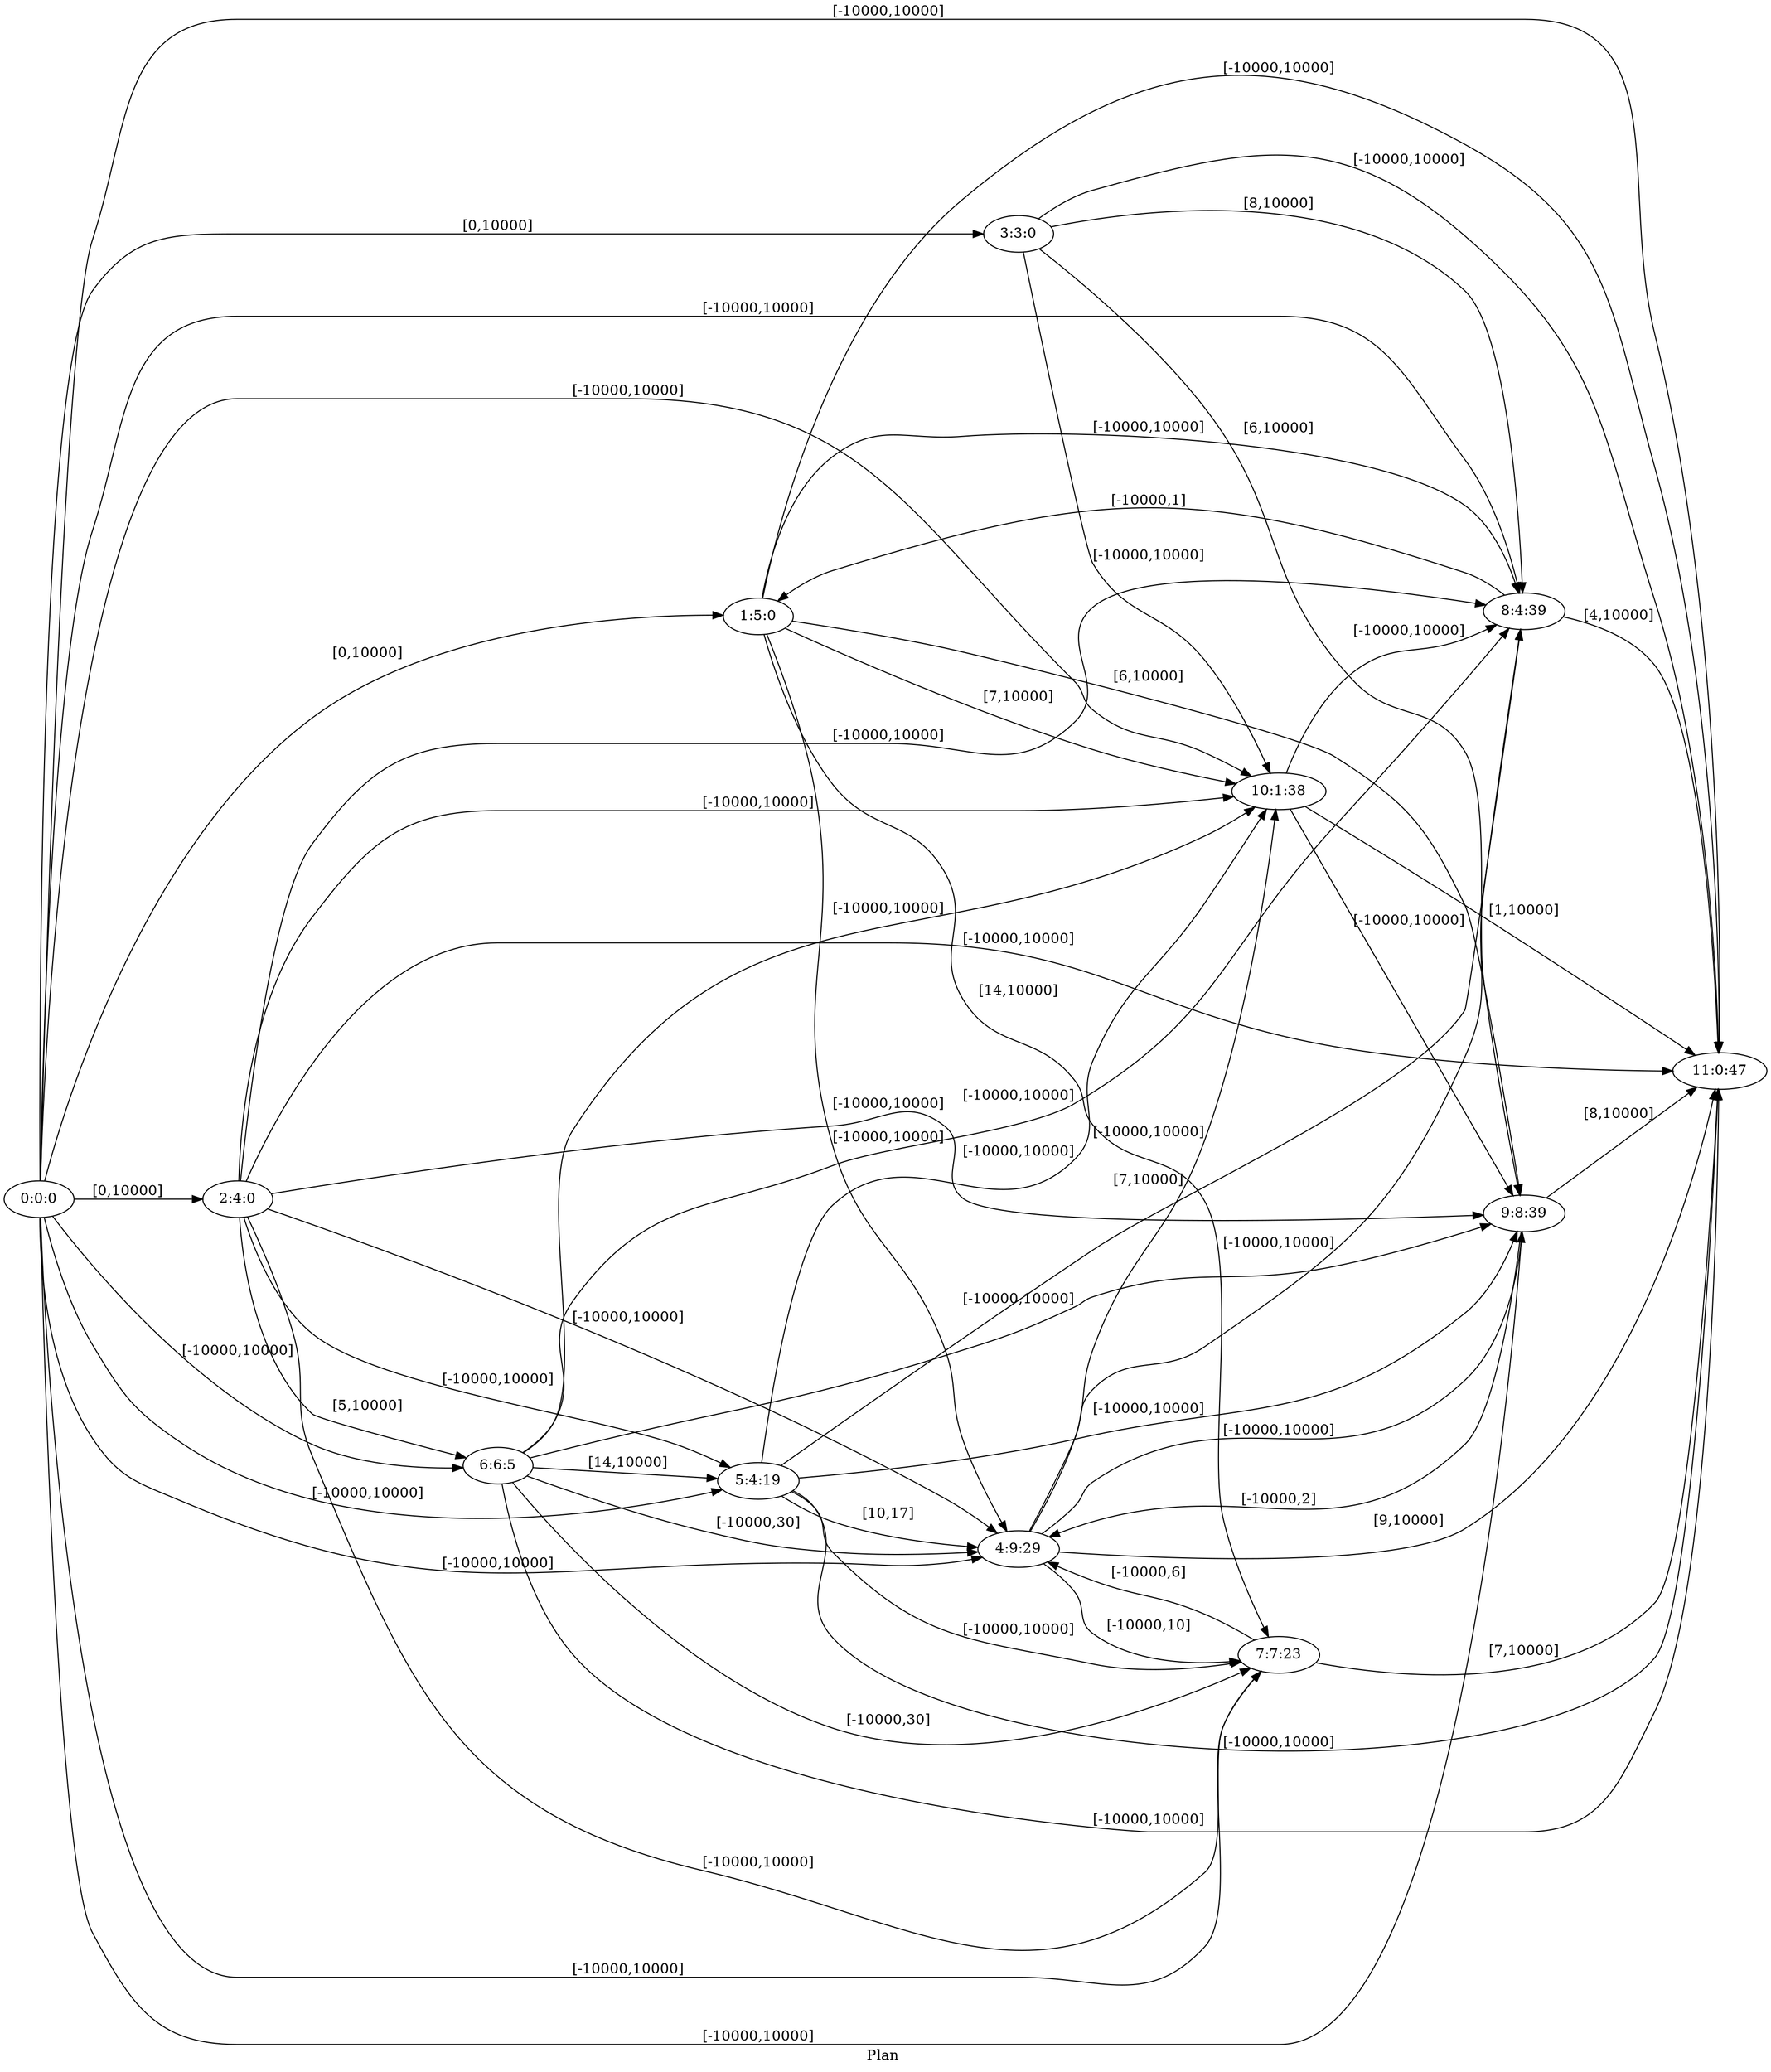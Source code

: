 digraph G {
 rankdir = LR;
 nodesep = .45; 
 size = 30;
label="Plan ";
 fldt = 0.796757;
"0:0:0"->"1:5:0"[ label = "[0,10000]"];
"0:0:0"->"2:4:0"[ label = "[0,10000]"];
"0:0:0"->"3:3:0"[ label = "[0,10000]"];
"0:0:0"->"4:9:29"[ label = "[-10000,10000]"];
"0:0:0"->"5:4:19"[ label = "[-10000,10000]"];
"0:0:0"->"6:6:5"[ label = "[-10000,10000]"];
"0:0:0"->"7:7:23"[ label = "[-10000,10000]"];
"0:0:0"->"8:4:39"[ label = "[-10000,10000]"];
"0:0:0"->"9:8:39"[ label = "[-10000,10000]"];
"0:0:0"->"10:1:38"[ label = "[-10000,10000]"];
"0:0:0"->"11:0:47"[ label = "[-10000,10000]"];
"1:5:0"->"4:9:29"[ label = "[-10000,10000]"];
"1:5:0"->"7:7:23"[ label = "[14,10000]"];
"1:5:0"->"8:4:39"[ label = "[-10000,10000]"];
"1:5:0"->"9:8:39"[ label = "[6,10000]"];
"1:5:0"->"10:1:38"[ label = "[7,10000]"];
"1:5:0"->"11:0:47"[ label = "[-10000,10000]"];
"2:4:0"->"4:9:29"[ label = "[-10000,10000]"];
"2:4:0"->"5:4:19"[ label = "[-10000,10000]"];
"2:4:0"->"6:6:5"[ label = "[5,10000]"];
"2:4:0"->"7:7:23"[ label = "[-10000,10000]"];
"2:4:0"->"8:4:39"[ label = "[-10000,10000]"];
"2:4:0"->"9:8:39"[ label = "[-10000,10000]"];
"2:4:0"->"10:1:38"[ label = "[-10000,10000]"];
"2:4:0"->"11:0:47"[ label = "[-10000,10000]"];
"3:3:0"->"8:4:39"[ label = "[8,10000]"];
"3:3:0"->"9:8:39"[ label = "[6,10000]"];
"3:3:0"->"10:1:38"[ label = "[-10000,10000]"];
"3:3:0"->"11:0:47"[ label = "[-10000,10000]"];
"4:9:29"->"7:7:23"[ label = "[-10000,10]"];
"4:9:29"->"8:4:39"[ label = "[-10000,10000]"];
"4:9:29"->"9:8:39"[ label = "[-10000,10000]"];
"4:9:29"->"10:1:38"[ label = "[-10000,10000]"];
"4:9:29"->"11:0:47"[ label = "[9,10000]"];
"5:4:19"->"4:9:29"[ label = "[10,17]"];
"5:4:19"->"7:7:23"[ label = "[-10000,10000]"];
"5:4:19"->"8:4:39"[ label = "[7,10000]"];
"5:4:19"->"9:8:39"[ label = "[-10000,10000]"];
"5:4:19"->"10:1:38"[ label = "[-10000,10000]"];
"5:4:19"->"11:0:47"[ label = "[-10000,10000]"];
"6:6:5"->"4:9:29"[ label = "[-10000,30]"];
"6:6:5"->"5:4:19"[ label = "[14,10000]"];
"6:6:5"->"7:7:23"[ label = "[-10000,30]"];
"6:6:5"->"8:4:39"[ label = "[-10000,10000]"];
"6:6:5"->"9:8:39"[ label = "[-10000,10000]"];
"6:6:5"->"10:1:38"[ label = "[-10000,10000]"];
"6:6:5"->"11:0:47"[ label = "[-10000,10000]"];
"7:7:23"->"4:9:29"[ label = "[-10000,6]"];
"7:7:23"->"11:0:47"[ label = "[7,10000]"];
"8:4:39"->"1:5:0"[ label = "[-10000,1]"];
"8:4:39"->"11:0:47"[ label = "[4,10000]"];
"9:8:39"->"4:9:29"[ label = "[-10000,2]"];
"9:8:39"->"11:0:47"[ label = "[8,10000]"];
"10:1:38"->"8:4:39"[ label = "[-10000,10000]"];
"10:1:38"->"9:8:39"[ label = "[-10000,10000]"];
"10:1:38"->"11:0:47"[ label = "[1,10000]"];
}

